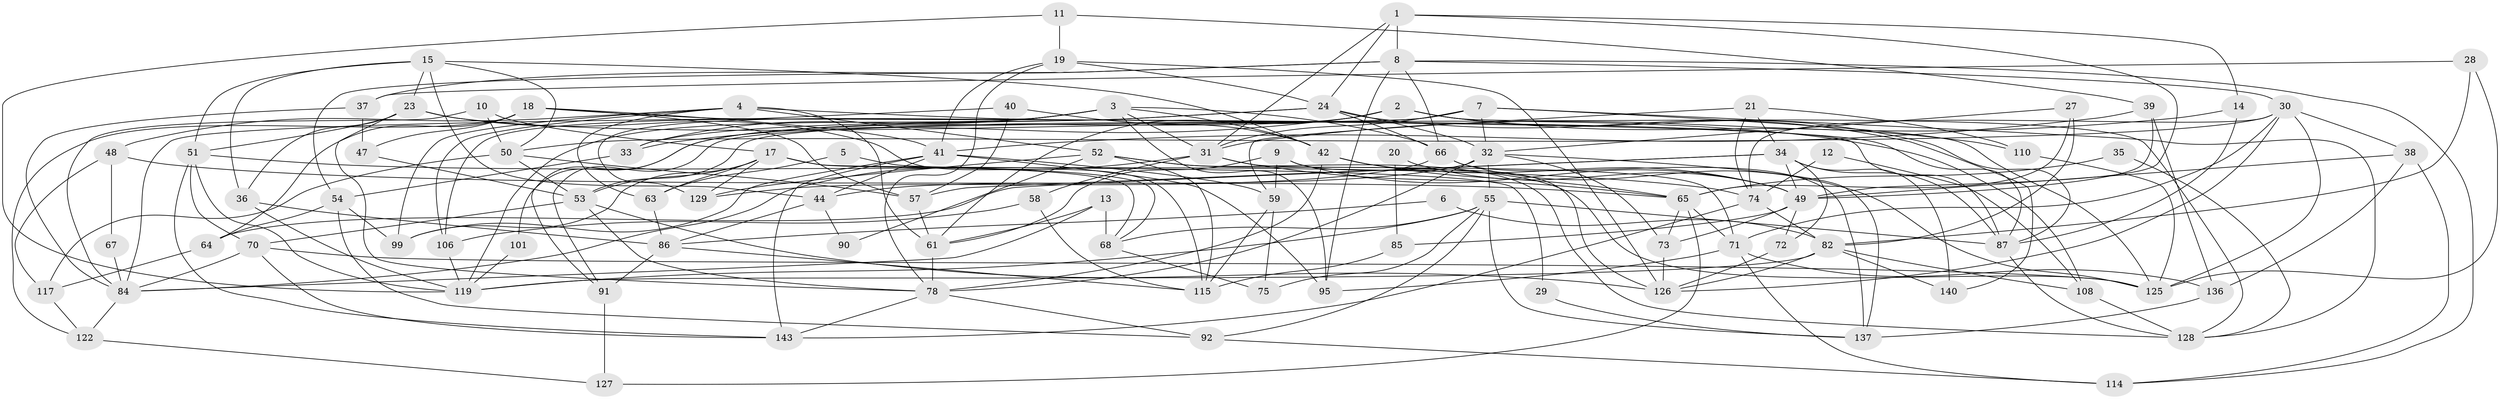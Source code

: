 // Generated by graph-tools (version 1.1) at 2025/52/02/27/25 19:52:09]
// undirected, 93 vertices, 228 edges
graph export_dot {
graph [start="1"]
  node [color=gray90,style=filled];
  1 [super="+103"];
  2 [super="+16"];
  3 [super="+26"];
  4 [super="+56"];
  5;
  6;
  7 [super="+107"];
  8 [super="+25"];
  9 [super="+135"];
  10;
  11 [super="+43"];
  12;
  13;
  14;
  15 [super="+76"];
  17 [super="+100"];
  18 [super="+22"];
  19 [super="+111"];
  20;
  21;
  23 [super="+139"];
  24 [super="+118"];
  27;
  28;
  29;
  30 [super="+45"];
  31 [super="+102"];
  32 [super="+46"];
  33 [super="+89"];
  34 [super="+80"];
  35;
  36;
  37;
  38;
  39;
  40;
  41 [super="+69"];
  42 [super="+98"];
  44 [super="+112"];
  47;
  48;
  49 [super="+60"];
  50 [super="+138"];
  51 [super="+88"];
  52 [super="+62"];
  53 [super="+83"];
  54 [super="+132"];
  55 [super="+105"];
  57;
  58 [super="+97"];
  59 [super="+104"];
  61 [super="+77"];
  63 [super="+81"];
  64;
  65 [super="+121"];
  66 [super="+79"];
  67;
  68;
  70 [super="+96"];
  71 [super="+134"];
  72;
  73 [super="+93"];
  74;
  75;
  78 [super="+141"];
  82 [super="+109"];
  84 [super="+94"];
  85;
  86 [super="+116"];
  87 [super="+113"];
  90;
  91;
  92;
  95 [super="+120"];
  99;
  101;
  106;
  108;
  110;
  114 [super="+123"];
  115 [super="+131"];
  117;
  119 [super="+124"];
  122;
  125 [super="+133"];
  126 [super="+130"];
  127;
  128 [super="+142"];
  129;
  136;
  137;
  140;
  143;
  1 -- 14;
  1 -- 8;
  1 -- 31;
  1 -- 24;
  1 -- 49;
  2 -- 61;
  2 -- 110;
  2 -- 101;
  2 -- 128;
  2 -- 33;
  2 -- 87;
  3 -- 129;
  3 -- 33;
  3 -- 95;
  3 -- 119;
  3 -- 66;
  3 -- 106;
  3 -- 31;
  3 -- 42;
  4 -- 48;
  4 -- 52;
  4 -- 106;
  4 -- 61 [weight=2];
  4 -- 87;
  4 -- 99;
  4 -- 63;
  5 -- 63;
  5 -- 68;
  6 -- 82;
  6 -- 86;
  7 -- 31;
  7 -- 32;
  7 -- 128;
  7 -- 53;
  7 -- 91;
  7 -- 125;
  8 -- 30;
  8 -- 66;
  8 -- 37;
  8 -- 54;
  8 -- 114;
  8 -- 95;
  9 -- 126;
  9 -- 59;
  9 -- 61;
  9 -- 49;
  10 -- 17;
  10 -- 50;
  10 -- 84;
  11 -- 19;
  11 -- 119;
  11 -- 39;
  12 -- 108;
  12 -- 74;
  13 -- 84;
  13 -- 68;
  13 -- 61;
  14 -- 87;
  14 -- 31;
  15 -- 42;
  15 -- 51;
  15 -- 50;
  15 -- 36;
  15 -- 23;
  15 -- 44;
  17 -- 68;
  17 -- 29;
  17 -- 129;
  17 -- 99;
  17 -- 53;
  17 -- 63;
  18 -- 57;
  18 -- 64;
  18 -- 47;
  18 -- 122;
  18 -- 87;
  18 -- 41;
  19 -- 126;
  19 -- 78;
  19 -- 24;
  19 -- 41;
  20 -- 85;
  20 -- 49;
  21 -- 74;
  21 -- 34;
  21 -- 110;
  21 -- 59;
  23 -- 51;
  23 -- 36;
  23 -- 108;
  23 -- 78;
  23 -- 115;
  24 -- 91;
  24 -- 33;
  24 -- 66;
  24 -- 32;
  24 -- 140;
  27 -- 32;
  27 -- 65;
  27 -- 82 [weight=2];
  28 -- 82;
  28 -- 37;
  28 -- 125;
  29 -- 137;
  30 -- 38;
  30 -- 71;
  30 -- 50;
  30 -- 126;
  30 -- 74;
  30 -- 125;
  31 -- 84;
  31 -- 58;
  31 -- 65;
  31 -- 71;
  32 -- 55;
  32 -- 44 [weight=2];
  32 -- 137;
  32 -- 73;
  32 -- 78 [weight=2];
  33 -- 54;
  34 -- 87;
  34 -- 72;
  34 -- 64;
  34 -- 57;
  34 -- 140;
  34 -- 49;
  35 -- 128;
  35 -- 65;
  36 -- 119;
  36 -- 86 [weight=2];
  37 -- 84;
  37 -- 47;
  38 -- 49;
  38 -- 136;
  38 -- 114;
  39 -- 136;
  39 -- 49;
  39 -- 41;
  40 -- 57;
  40 -- 42;
  40 -- 84;
  41 -- 59;
  41 -- 143;
  41 -- 99;
  41 -- 44;
  41 -- 95;
  42 -- 78;
  42 -- 49;
  42 -- 65;
  44 -- 90;
  44 -- 86;
  47 -- 53 [weight=2];
  48 -- 65;
  48 -- 67;
  48 -- 117;
  49 -- 85;
  49 -- 72;
  49 -- 73;
  50 -- 117;
  50 -- 57;
  50 -- 53;
  51 -- 143;
  51 -- 70;
  51 -- 74;
  51 -- 119;
  52 -- 90;
  52 -- 129;
  52 -- 115;
  52 -- 125;
  52 -- 128;
  53 -- 78;
  53 -- 126;
  53 -- 70;
  54 -- 64;
  54 -- 99;
  54 -- 92;
  55 -- 137;
  55 -- 75;
  55 -- 68;
  55 -- 119;
  55 -- 87;
  55 -- 92;
  57 -- 61;
  58 -- 115;
  58 -- 106;
  59 -- 75;
  59 -- 115;
  61 -- 78;
  63 -- 86;
  64 -- 117;
  65 -- 71;
  65 -- 127;
  65 -- 73;
  66 -- 137;
  66 -- 125;
  66 -- 129;
  67 -- 84;
  68 -- 75;
  70 -- 125;
  70 -- 84;
  70 -- 143;
  71 -- 114;
  71 -- 136;
  71 -- 95;
  72 -- 126;
  73 -- 126;
  74 -- 143;
  74 -- 82;
  78 -- 92;
  78 -- 143;
  82 -- 108;
  82 -- 140;
  82 -- 126;
  82 -- 119;
  84 -- 122;
  85 -- 115;
  86 -- 91;
  86 -- 115;
  87 -- 128;
  91 -- 127;
  92 -- 114;
  101 -- 119;
  106 -- 119;
  108 -- 128;
  110 -- 125;
  117 -- 122;
  122 -- 127;
  136 -- 137;
}
